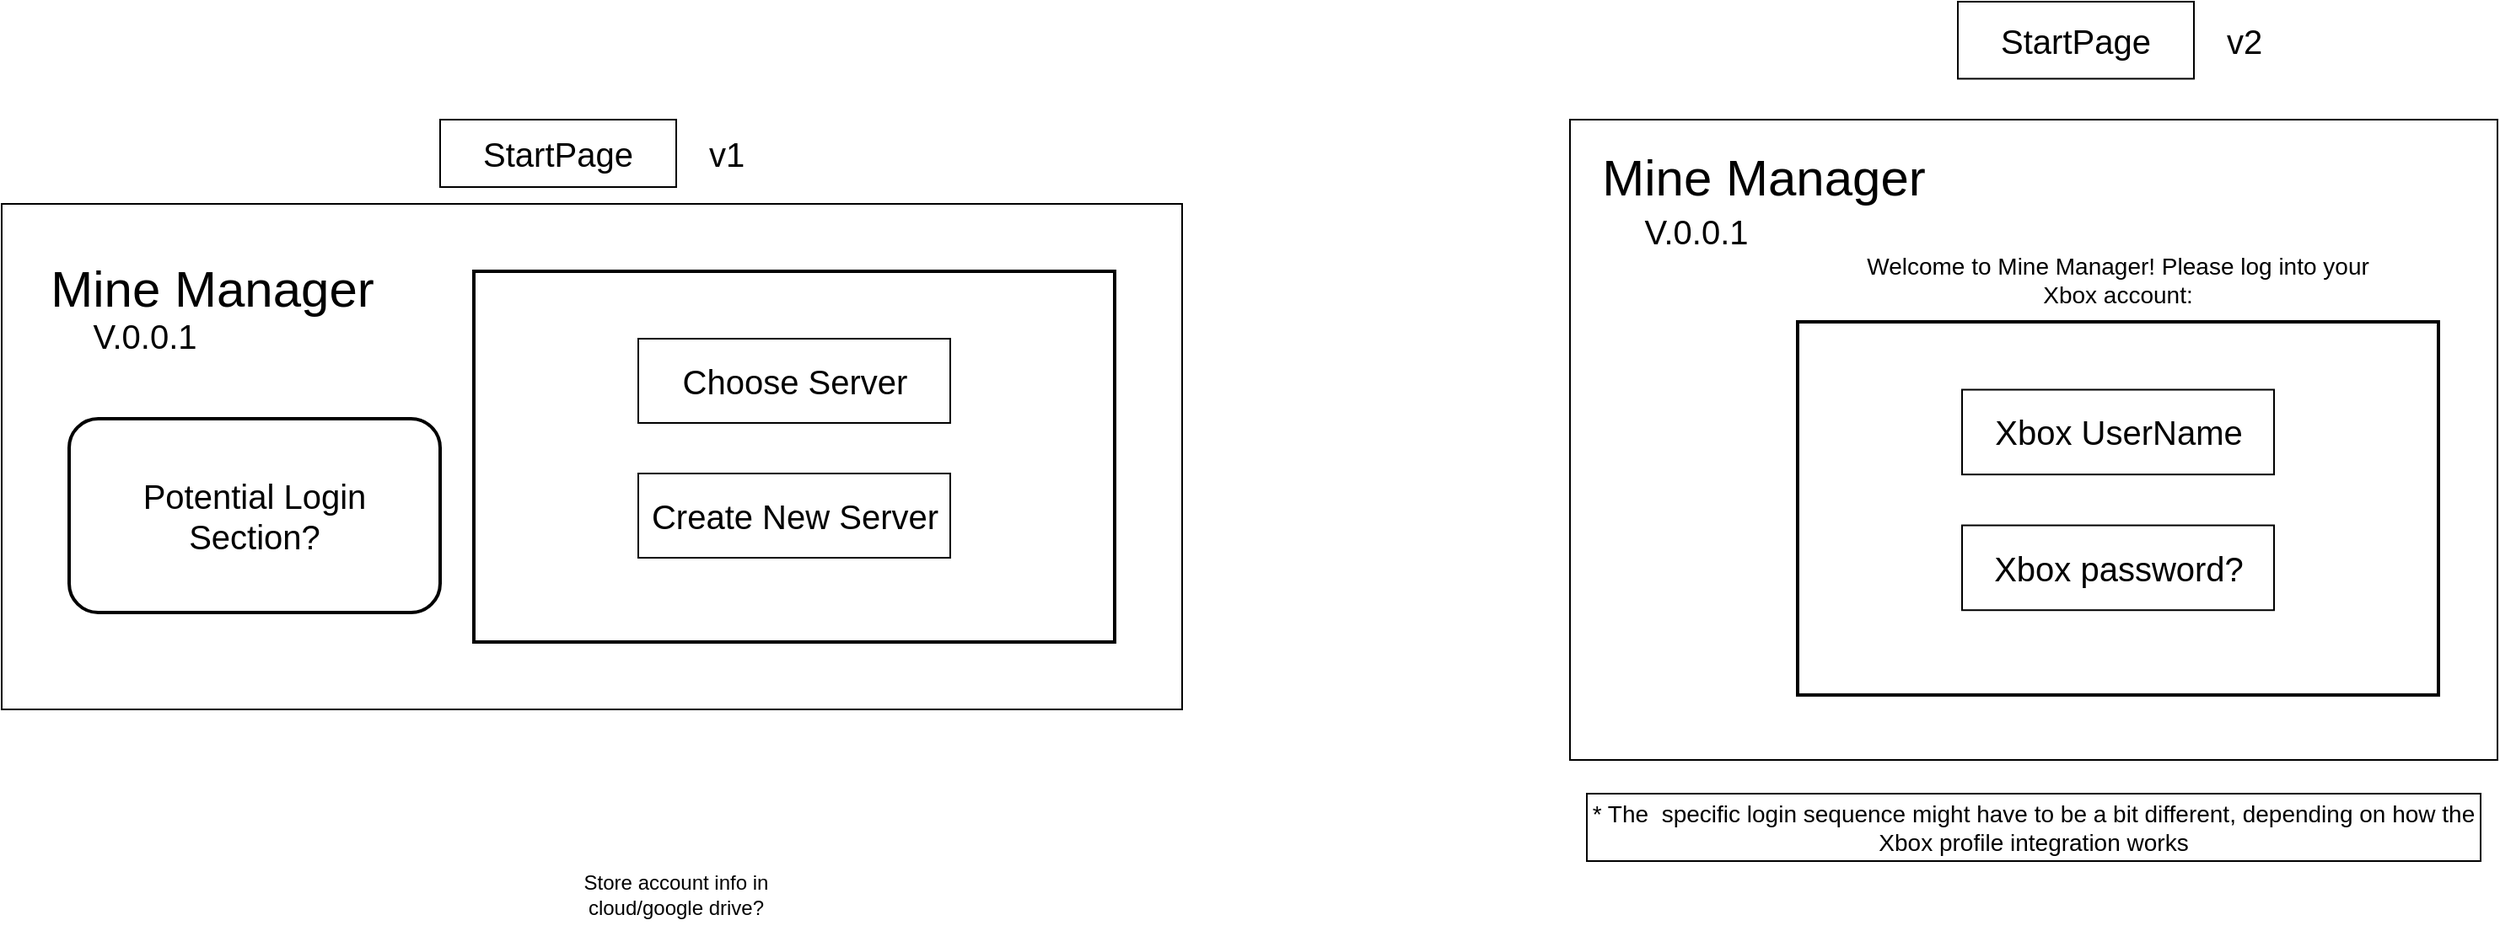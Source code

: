 <mxfile version="20.5.3" type="github">
  <diagram id="2XXeRItCH8uOyoJOFIRZ" name="Page-1">
    <mxGraphModel dx="1730" dy="2012" grid="1" gridSize="10" guides="1" tooltips="1" connect="1" arrows="1" fold="1" page="1" pageScale="1" pageWidth="850" pageHeight="1100" math="0" shadow="0">
      <root>
        <mxCell id="0" />
        <mxCell id="1" parent="0" />
        <mxCell id="UEncbRYaiT28Zr6wl8QN-14" value="" style="group" parent="1" vertex="1" connectable="0">
          <mxGeometry x="100" y="30" width="700" height="350" as="geometry" />
        </mxCell>
        <mxCell id="UEncbRYaiT28Zr6wl8QN-2" value="" style="rounded=0;whiteSpace=wrap;html=1;" parent="UEncbRYaiT28Zr6wl8QN-14" vertex="1">
          <mxGeometry y="50" width="700" height="300" as="geometry" />
        </mxCell>
        <mxCell id="UEncbRYaiT28Zr6wl8QN-3" value="&lt;font style=&quot;font-size: 30px&quot;&gt;Mine Manager&lt;/font&gt;" style="text;html=1;strokeColor=none;fillColor=none;align=center;verticalAlign=middle;whiteSpace=wrap;rounded=0;strokeWidth=2;" parent="UEncbRYaiT28Zr6wl8QN-14" vertex="1">
          <mxGeometry x="20" y="70" width="210" height="60" as="geometry" />
        </mxCell>
        <mxCell id="UEncbRYaiT28Zr6wl8QN-6" value="&lt;font style=&quot;font-size: 20px&quot;&gt;V.0.0.1&lt;/font&gt;" style="text;html=1;strokeColor=none;fillColor=none;align=center;verticalAlign=middle;whiteSpace=wrap;rounded=0;fontSize=30;" parent="UEncbRYaiT28Zr6wl8QN-14" vertex="1">
          <mxGeometry x="10" y="110" width="150" height="30" as="geometry" />
        </mxCell>
        <mxCell id="UEncbRYaiT28Zr6wl8QN-7" value="" style="rounded=0;whiteSpace=wrap;html=1;fontSize=20;strokeColor=default;strokeWidth=2;" parent="UEncbRYaiT28Zr6wl8QN-14" vertex="1">
          <mxGeometry x="280" y="90" width="380" height="220" as="geometry" />
        </mxCell>
        <mxCell id="UEncbRYaiT28Zr6wl8QN-8" value="Choose Server" style="text;html=1;strokeColor=default;fillColor=none;align=center;verticalAlign=middle;whiteSpace=wrap;rounded=0;fontSize=20;" parent="UEncbRYaiT28Zr6wl8QN-14" vertex="1">
          <mxGeometry x="377.5" y="130" width="185" height="50" as="geometry" />
        </mxCell>
        <mxCell id="UEncbRYaiT28Zr6wl8QN-9" value="Create New Server" style="text;html=1;strokeColor=default;fillColor=none;align=center;verticalAlign=middle;whiteSpace=wrap;rounded=0;fontSize=20;" parent="UEncbRYaiT28Zr6wl8QN-14" vertex="1">
          <mxGeometry x="377.5" y="210" width="185" height="50" as="geometry" />
        </mxCell>
        <mxCell id="UEncbRYaiT28Zr6wl8QN-11" value="Potential Login &lt;br&gt;Section?" style="rounded=1;whiteSpace=wrap;html=1;fontSize=20;strokeColor=default;strokeWidth=2;" parent="UEncbRYaiT28Zr6wl8QN-14" vertex="1">
          <mxGeometry x="40" y="177.5" width="220" height="115" as="geometry" />
        </mxCell>
        <mxCell id="UEncbRYaiT28Zr6wl8QN-12" value="StartPage" style="text;html=1;strokeColor=default;fillColor=none;align=center;verticalAlign=middle;whiteSpace=wrap;rounded=0;fontSize=20;" parent="UEncbRYaiT28Zr6wl8QN-14" vertex="1">
          <mxGeometry x="260" width="140" height="40" as="geometry" />
        </mxCell>
        <mxCell id="UEncbRYaiT28Zr6wl8QN-13" value="v1" style="text;html=1;strokeColor=none;fillColor=none;align=center;verticalAlign=middle;whiteSpace=wrap;rounded=0;fontSize=20;" parent="UEncbRYaiT28Zr6wl8QN-14" vertex="1">
          <mxGeometry x="400" y="5" width="60" height="30" as="geometry" />
        </mxCell>
        <mxCell id="2" value="Store account info in cloud/google drive?" style="text;html=1;strokeColor=none;fillColor=none;align=center;verticalAlign=middle;whiteSpace=wrap;rounded=0;" parent="1" vertex="1">
          <mxGeometry x="440" y="460" width="120" height="60" as="geometry" />
        </mxCell>
        <mxCell id="QZ7w9EDcwbM6jEZ6R1zy-19" value="" style="group" vertex="1" connectable="0" parent="1">
          <mxGeometry x="1030" y="-40" width="550" height="510" as="geometry" />
        </mxCell>
        <mxCell id="QZ7w9EDcwbM6jEZ6R1zy-4" value="" style="rounded=0;whiteSpace=wrap;html=1;" vertex="1" parent="QZ7w9EDcwbM6jEZ6R1zy-19">
          <mxGeometry y="70" width="550" height="380" as="geometry" />
        </mxCell>
        <mxCell id="QZ7w9EDcwbM6jEZ6R1zy-11" value="StartPage" style="text;html=1;strokeColor=default;fillColor=none;align=center;verticalAlign=middle;whiteSpace=wrap;rounded=0;fontSize=20;" vertex="1" parent="QZ7w9EDcwbM6jEZ6R1zy-19">
          <mxGeometry x="230" width="140" height="45.714" as="geometry" />
        </mxCell>
        <mxCell id="QZ7w9EDcwbM6jEZ6R1zy-12" value="v2&lt;br&gt;" style="text;html=1;strokeColor=none;fillColor=none;align=center;verticalAlign=middle;whiteSpace=wrap;rounded=0;fontSize=20;" vertex="1" parent="QZ7w9EDcwbM6jEZ6R1zy-19">
          <mxGeometry x="370" y="5.714" width="60" height="34.286" as="geometry" />
        </mxCell>
        <mxCell id="QZ7w9EDcwbM6jEZ6R1zy-14" value="" style="group" vertex="1" connectable="0" parent="QZ7w9EDcwbM6jEZ6R1zy-19">
          <mxGeometry y="70" width="220" height="80" as="geometry" />
        </mxCell>
        <mxCell id="QZ7w9EDcwbM6jEZ6R1zy-5" value="&lt;font style=&quot;font-size: 30px&quot;&gt;Mine Manager&lt;/font&gt;" style="text;html=1;strokeColor=none;fillColor=none;align=center;verticalAlign=middle;whiteSpace=wrap;rounded=0;strokeWidth=2;" vertex="1" parent="QZ7w9EDcwbM6jEZ6R1zy-14">
          <mxGeometry x="10" width="210" height="68.571" as="geometry" />
        </mxCell>
        <mxCell id="QZ7w9EDcwbM6jEZ6R1zy-6" value="&lt;font style=&quot;font-size: 20px&quot;&gt;V.0.0.1&lt;/font&gt;" style="text;html=1;strokeColor=none;fillColor=none;align=center;verticalAlign=middle;whiteSpace=wrap;rounded=0;fontSize=30;" vertex="1" parent="QZ7w9EDcwbM6jEZ6R1zy-14">
          <mxGeometry y="45.714" width="150" height="34.286" as="geometry" />
        </mxCell>
        <mxCell id="QZ7w9EDcwbM6jEZ6R1zy-15" value="" style="group" vertex="1" connectable="0" parent="QZ7w9EDcwbM6jEZ6R1zy-19">
          <mxGeometry x="135" y="190" width="380" height="221.43" as="geometry" />
        </mxCell>
        <mxCell id="QZ7w9EDcwbM6jEZ6R1zy-7" value="" style="rounded=0;whiteSpace=wrap;html=1;fontSize=20;strokeColor=default;strokeWidth=2;" vertex="1" parent="QZ7w9EDcwbM6jEZ6R1zy-15">
          <mxGeometry width="380" height="221.43" as="geometry" />
        </mxCell>
        <mxCell id="QZ7w9EDcwbM6jEZ6R1zy-8" value="Xbox UserName" style="text;html=1;strokeColor=default;fillColor=none;align=center;verticalAlign=middle;whiteSpace=wrap;rounded=0;fontSize=20;" vertex="1" parent="QZ7w9EDcwbM6jEZ6R1zy-15">
          <mxGeometry x="97.5" y="40.26" width="185" height="50.325" as="geometry" />
        </mxCell>
        <mxCell id="QZ7w9EDcwbM6jEZ6R1zy-9" value="Xbox password?" style="text;html=1;strokeColor=default;fillColor=none;align=center;verticalAlign=middle;whiteSpace=wrap;rounded=0;fontSize=20;" vertex="1" parent="QZ7w9EDcwbM6jEZ6R1zy-15">
          <mxGeometry x="97.5" y="120.78" width="185" height="50.325" as="geometry" />
        </mxCell>
        <mxCell id="QZ7w9EDcwbM6jEZ6R1zy-17" value="&lt;font style=&quot;font-size: 14px;&quot;&gt;Welcome to Mine Manager! Please log into your Xbox account:&lt;/font&gt;" style="text;html=1;strokeColor=none;fillColor=none;align=center;verticalAlign=middle;whiteSpace=wrap;rounded=0;" vertex="1" parent="QZ7w9EDcwbM6jEZ6R1zy-19">
          <mxGeometry x="170" y="150" width="310" height="30" as="geometry" />
        </mxCell>
        <mxCell id="QZ7w9EDcwbM6jEZ6R1zy-18" value="* The&amp;nbsp; specific login sequence might have to be a bit different, depending on how the Xbox profile integration works" style="text;html=1;strokeColor=default;fillColor=default;align=center;verticalAlign=middle;whiteSpace=wrap;rounded=0;fontSize=14;" vertex="1" parent="QZ7w9EDcwbM6jEZ6R1zy-19">
          <mxGeometry x="10" y="470" width="530" height="40" as="geometry" />
        </mxCell>
      </root>
    </mxGraphModel>
  </diagram>
</mxfile>
